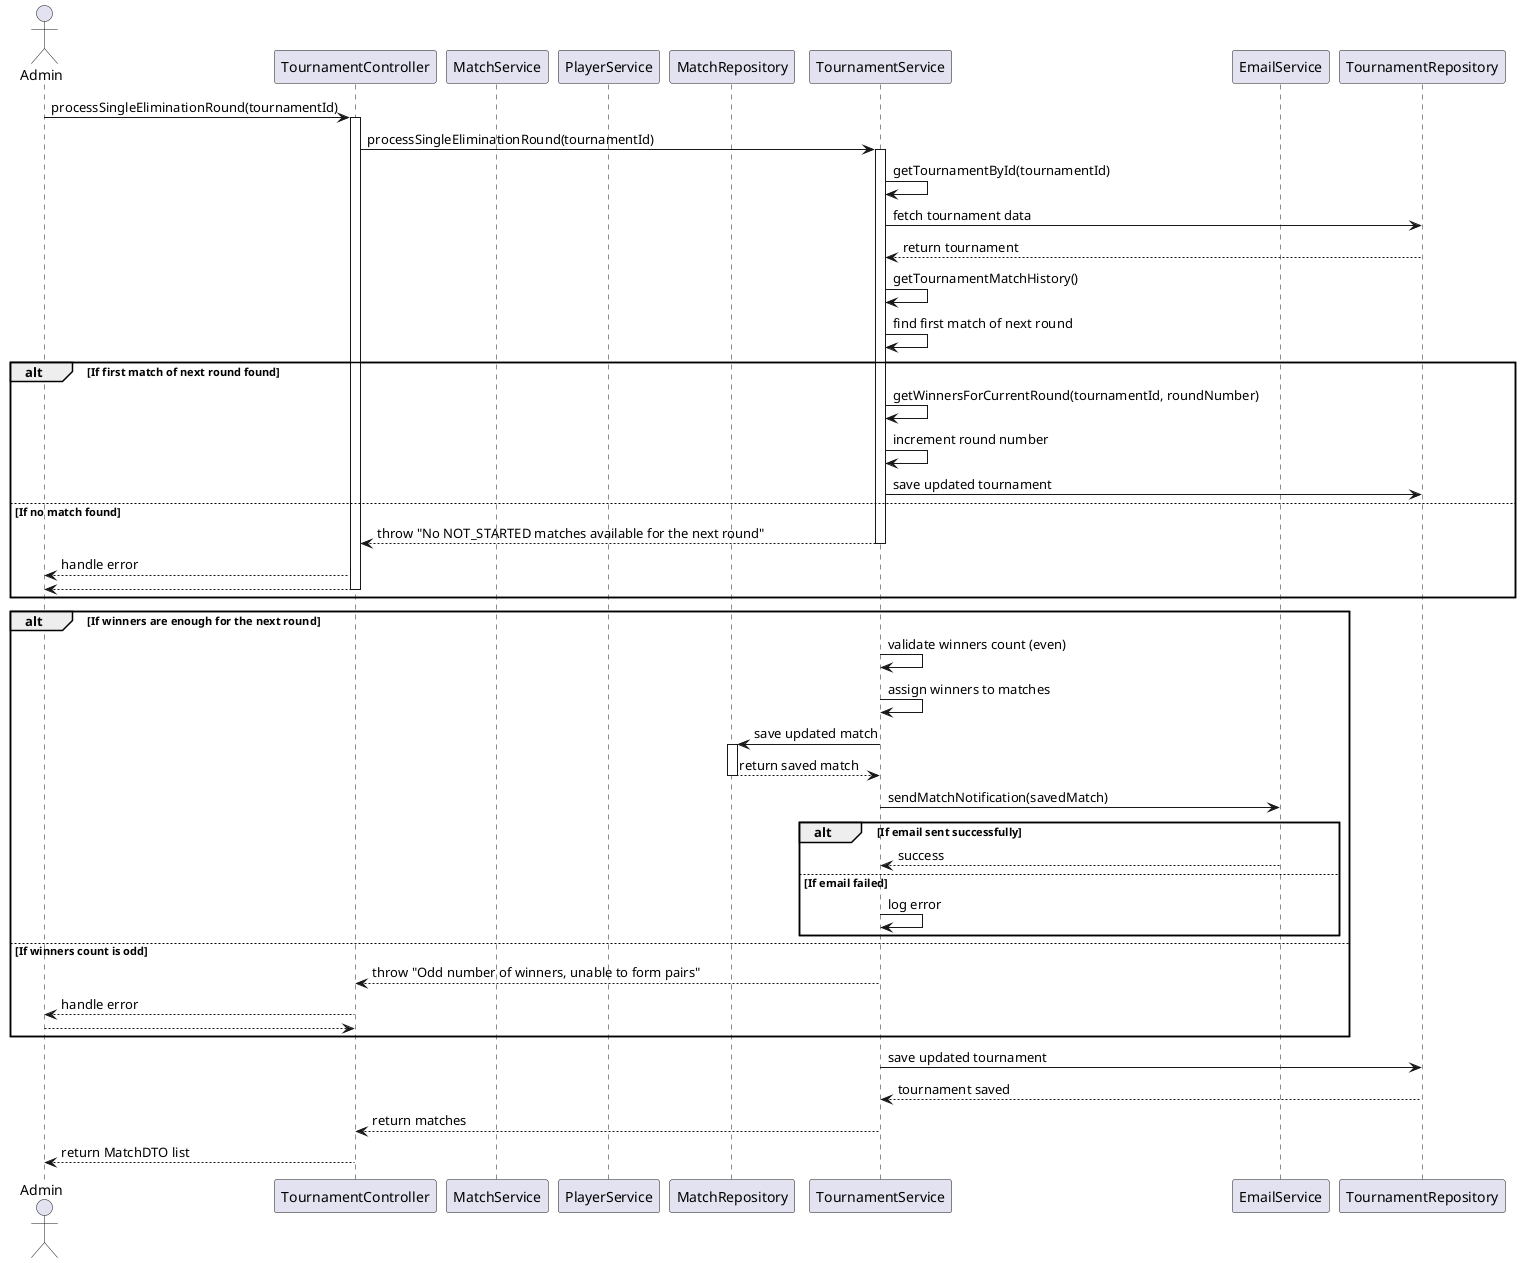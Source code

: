 @startuml
actor "Admin" as Client
participant "TournamentController" as Controller
participant "MatchService" as MatchService
participant "PlayerService" as PlayerService
participant "MatchRepository" as MatchRepository
participant "TournamentService" as TournamentService
participant "EmailService" as EmailService
participant "TournamentRepository" as TournamentRepository

Client -> Controller: processSingleEliminationRound(tournamentId)
activate Controller

Controller -> TournamentService: processSingleEliminationRound(tournamentId)
activate TournamentService

TournamentService -> TournamentService: getTournamentById(tournamentId)
TournamentService -> TournamentRepository: fetch tournament data
TournamentRepository --> TournamentService: return tournament

TournamentService -> TournamentService: getTournamentMatchHistory()
TournamentService -> TournamentService: find first match of next round
alt If first match of next round found
    TournamentService -> TournamentService: getWinnersForCurrentRound(tournamentId, roundNumber)
    TournamentService -> TournamentService: increment round number
    TournamentService -> TournamentRepository: save updated tournament
else If no match found
    TournamentService --> Controller: throw "No NOT_STARTED matches available for the next round"
    deactivate TournamentService
    Controller --> Client: handle error
    return
end

alt If winners are enough for the next round
    TournamentService -> TournamentService: validate winners count (even)
    TournamentService -> TournamentService: assign winners to matches
    TournamentService -> MatchRepository: save updated match
    activate MatchRepository
    MatchRepository --> TournamentService: return saved match
    deactivate MatchRepository

    TournamentService -> EmailService: sendMatchNotification(savedMatch)
    alt If email sent successfully
        EmailService --> TournamentService: success
    else If email failed
        TournamentService -> TournamentService: log error
    end
else If winners count is odd
    TournamentService --> Controller: throw "Odd number of winners, unable to form pairs"
    deactivate TournamentService
    Controller --> Client: handle error
    return
end

TournamentService -> TournamentRepository: save updated tournament
TournamentRepository --> TournamentService: tournament saved

TournamentService --> Controller: return matches
deactivate TournamentService

Controller --> Client: return MatchDTO list
deactivate Controller




@enduml

